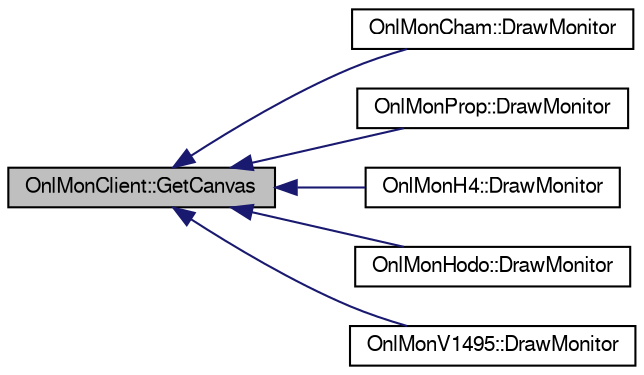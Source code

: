 digraph "OnlMonClient::GetCanvas"
{
  bgcolor="transparent";
  edge [fontname="FreeSans",fontsize="10",labelfontname="FreeSans",labelfontsize="10"];
  node [fontname="FreeSans",fontsize="10",shape=record];
  rankdir="LR";
  Node1 [label="OnlMonClient::GetCanvas",height=0.2,width=0.4,color="black", fillcolor="grey75", style="filled" fontcolor="black"];
  Node1 -> Node2 [dir="back",color="midnightblue",fontsize="10",style="solid",fontname="FreeSans"];
  Node2 [label="OnlMonCham::DrawMonitor",height=0.2,width=0.4,color="black",URL="$db/d15/classOnlMonCham.html#a00dbbbd38ad4a6fb3ae3dce82cff0cfd"];
  Node1 -> Node3 [dir="back",color="midnightblue",fontsize="10",style="solid",fontname="FreeSans"];
  Node3 [label="OnlMonProp::DrawMonitor",height=0.2,width=0.4,color="black",URL="$d7/dac/classOnlMonProp.html#a7a10e2e0b11916fab619d82fcd834499"];
  Node1 -> Node4 [dir="back",color="midnightblue",fontsize="10",style="solid",fontname="FreeSans"];
  Node4 [label="OnlMonH4::DrawMonitor",height=0.2,width=0.4,color="black",URL="$d2/d02/classOnlMonH4.html#a66abbc2af31a200e6eaf3b0d5fc63011"];
  Node1 -> Node5 [dir="back",color="midnightblue",fontsize="10",style="solid",fontname="FreeSans"];
  Node5 [label="OnlMonHodo::DrawMonitor",height=0.2,width=0.4,color="black",URL="$d8/dc8/classOnlMonHodo.html#a1f9f3e14154fcd51bd2b74601ad68682"];
  Node1 -> Node6 [dir="back",color="midnightblue",fontsize="10",style="solid",fontname="FreeSans"];
  Node6 [label="OnlMonV1495::DrawMonitor",height=0.2,width=0.4,color="black",URL="$d6/d41/classOnlMonV1495.html#a9be82f97a640a215665c96b4eb2468bd"];
}
